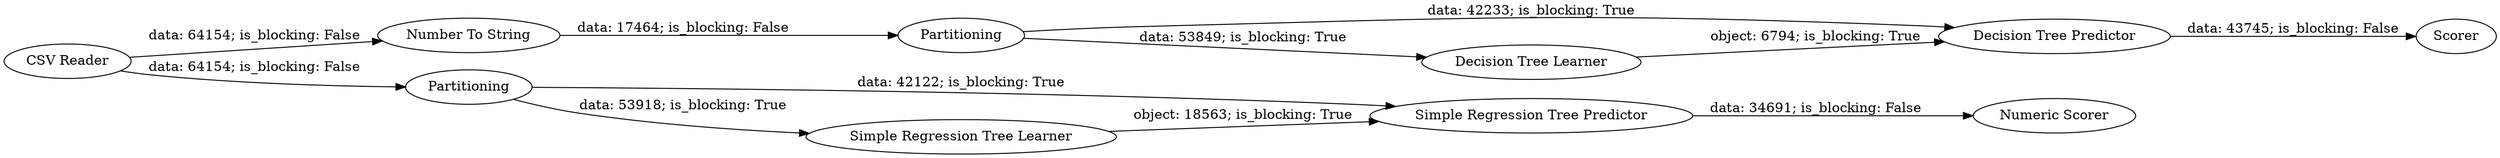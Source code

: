 digraph {
	"5487514070116997174_11" [label=Scorer]
	"5487514070116997174_3" [label="Simple Regression Tree Predictor"]
	"5487514070116997174_10" [label="Number To String"]
	"5487514070116997174_9" [label="Decision Tree Predictor"]
	"5487514070116997174_1" [label="CSV Reader"]
	"5487514070116997174_4" [label=Partitioning]
	"5487514070116997174_5" [label="Numeric Scorer"]
	"5487514070116997174_12" [label=Partitioning]
	"5487514070116997174_2" [label="Simple Regression Tree Learner"]
	"5487514070116997174_8" [label="Decision Tree Learner"]
	"5487514070116997174_12" -> "5487514070116997174_9" [label="data: 42233; is_blocking: True"]
	"5487514070116997174_1" -> "5487514070116997174_4" [label="data: 64154; is_blocking: False"]
	"5487514070116997174_8" -> "5487514070116997174_9" [label="object: 6794; is_blocking: True"]
	"5487514070116997174_2" -> "5487514070116997174_3" [label="object: 18563; is_blocking: True"]
	"5487514070116997174_10" -> "5487514070116997174_12" [label="data: 17464; is_blocking: False"]
	"5487514070116997174_3" -> "5487514070116997174_5" [label="data: 34691; is_blocking: False"]
	"5487514070116997174_4" -> "5487514070116997174_3" [label="data: 42122; is_blocking: True"]
	"5487514070116997174_1" -> "5487514070116997174_10" [label="data: 64154; is_blocking: False"]
	"5487514070116997174_12" -> "5487514070116997174_8" [label="data: 53849; is_blocking: True"]
	"5487514070116997174_4" -> "5487514070116997174_2" [label="data: 53918; is_blocking: True"]
	"5487514070116997174_9" -> "5487514070116997174_11" [label="data: 43745; is_blocking: False"]
	rankdir=LR
}
